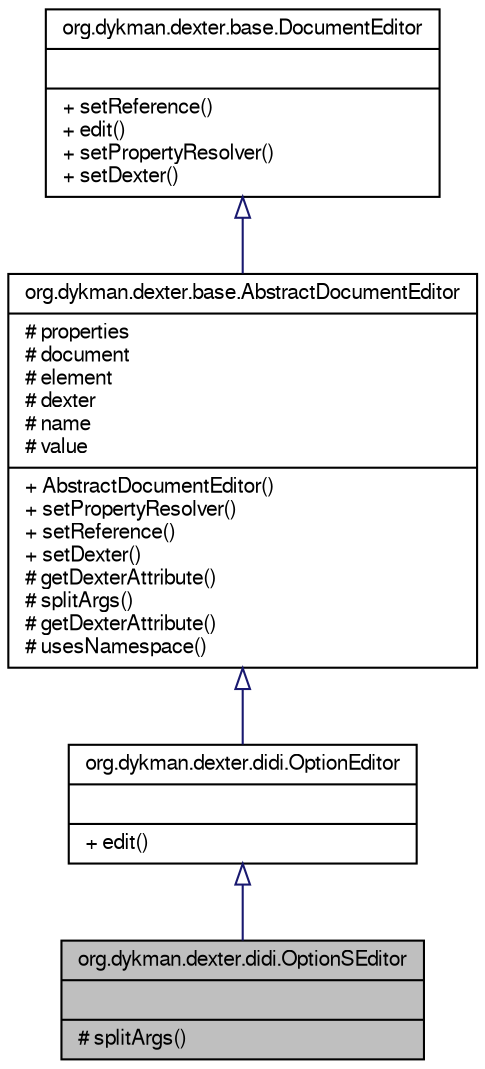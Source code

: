 digraph G
{
  bgcolor="transparent";
  edge [fontname="FreeSans",fontsize=10,labelfontname="FreeSans",labelfontsize=10];
  node [fontname="FreeSans",fontsize=10,shape=record];
  Node1 [label="{org.dykman.dexter.didi.OptionSEditor\n||# splitArgs()\l}",height=0.2,width=0.4,color="black", fillcolor="grey75", style="filled" fontcolor="black"];
  Node2 -> Node1 [dir=back,color="midnightblue",fontsize=10,style="solid",arrowtail="empty",fontname="FreeSans"];
  Node2 [label="{org.dykman.dexter.didi.OptionEditor\n||+ edit()\l}",height=0.2,width=0.4,color="black",URL="$classorg_1_1dykman_1_1dexter_1_1didi_1_1OptionEditor.html"];
  Node3 -> Node2 [dir=back,color="midnightblue",fontsize=10,style="solid",arrowtail="empty",fontname="FreeSans"];
  Node3 [label="{org.dykman.dexter.base.AbstractDocumentEditor\n|# properties\l# document\l# element\l# dexter\l# name\l# value\l|+ AbstractDocumentEditor()\l+ setPropertyResolver()\l+ setReference()\l+ setDexter()\l# getDexterAttribute()\l# splitArgs()\l# getDexterAttribute()\l# usesNamespace()\l}",height=0.2,width=0.4,color="black",URL="$classorg_1_1dykman_1_1dexter_1_1base_1_1AbstractDocumentEditor.html"];
  Node4 -> Node3 [dir=back,color="midnightblue",fontsize=10,style="solid",arrowtail="empty",fontname="FreeSans"];
  Node4 [label="{org.dykman.dexter.base.DocumentEditor\n||+ setReference()\l+ edit()\l+ setPropertyResolver()\l+ setDexter()\l}",height=0.2,width=0.4,color="black",URL="$interfaceorg_1_1dykman_1_1dexter_1_1base_1_1DocumentEditor.html"];
}
